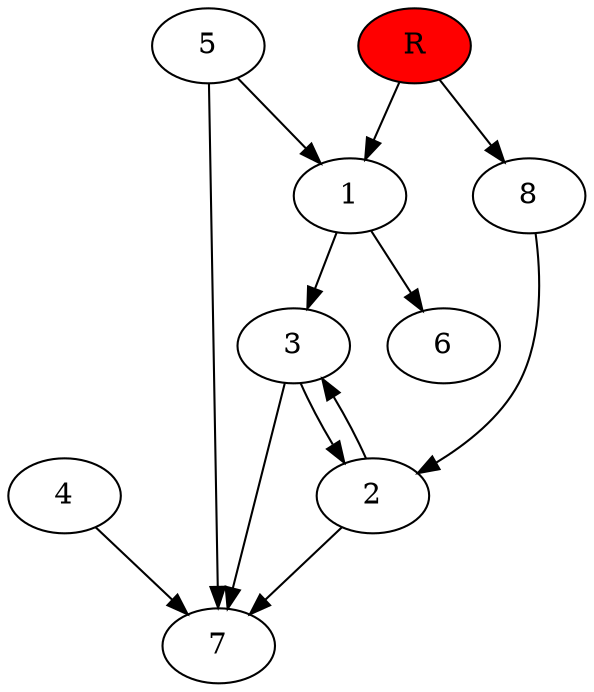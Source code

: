 digraph prb4389 {
	1
	2
	3
	4
	5
	6
	7
	8
	R [fillcolor="#ff0000" style=filled]
	1 -> 3
	1 -> 6
	2 -> 3
	2 -> 7
	3 -> 2
	3 -> 7
	4 -> 7
	5 -> 1
	5 -> 7
	8 -> 2
	R -> 1
	R -> 8
}
